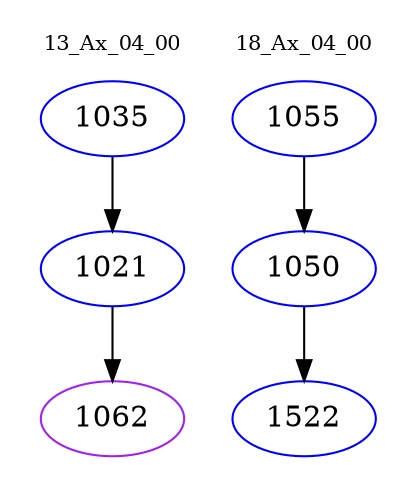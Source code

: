 digraph{
subgraph cluster_0 {
color = white
label = "13_Ax_04_00";
fontsize=10;
T0_1035 [label="1035", color="blue"]
T0_1035 -> T0_1021 [color="black"]
T0_1021 [label="1021", color="blue"]
T0_1021 -> T0_1062 [color="black"]
T0_1062 [label="1062", color="purple"]
}
subgraph cluster_1 {
color = white
label = "18_Ax_04_00";
fontsize=10;
T1_1055 [label="1055", color="blue"]
T1_1055 -> T1_1050 [color="black"]
T1_1050 [label="1050", color="blue"]
T1_1050 -> T1_1522 [color="black"]
T1_1522 [label="1522", color="blue"]
}
}
